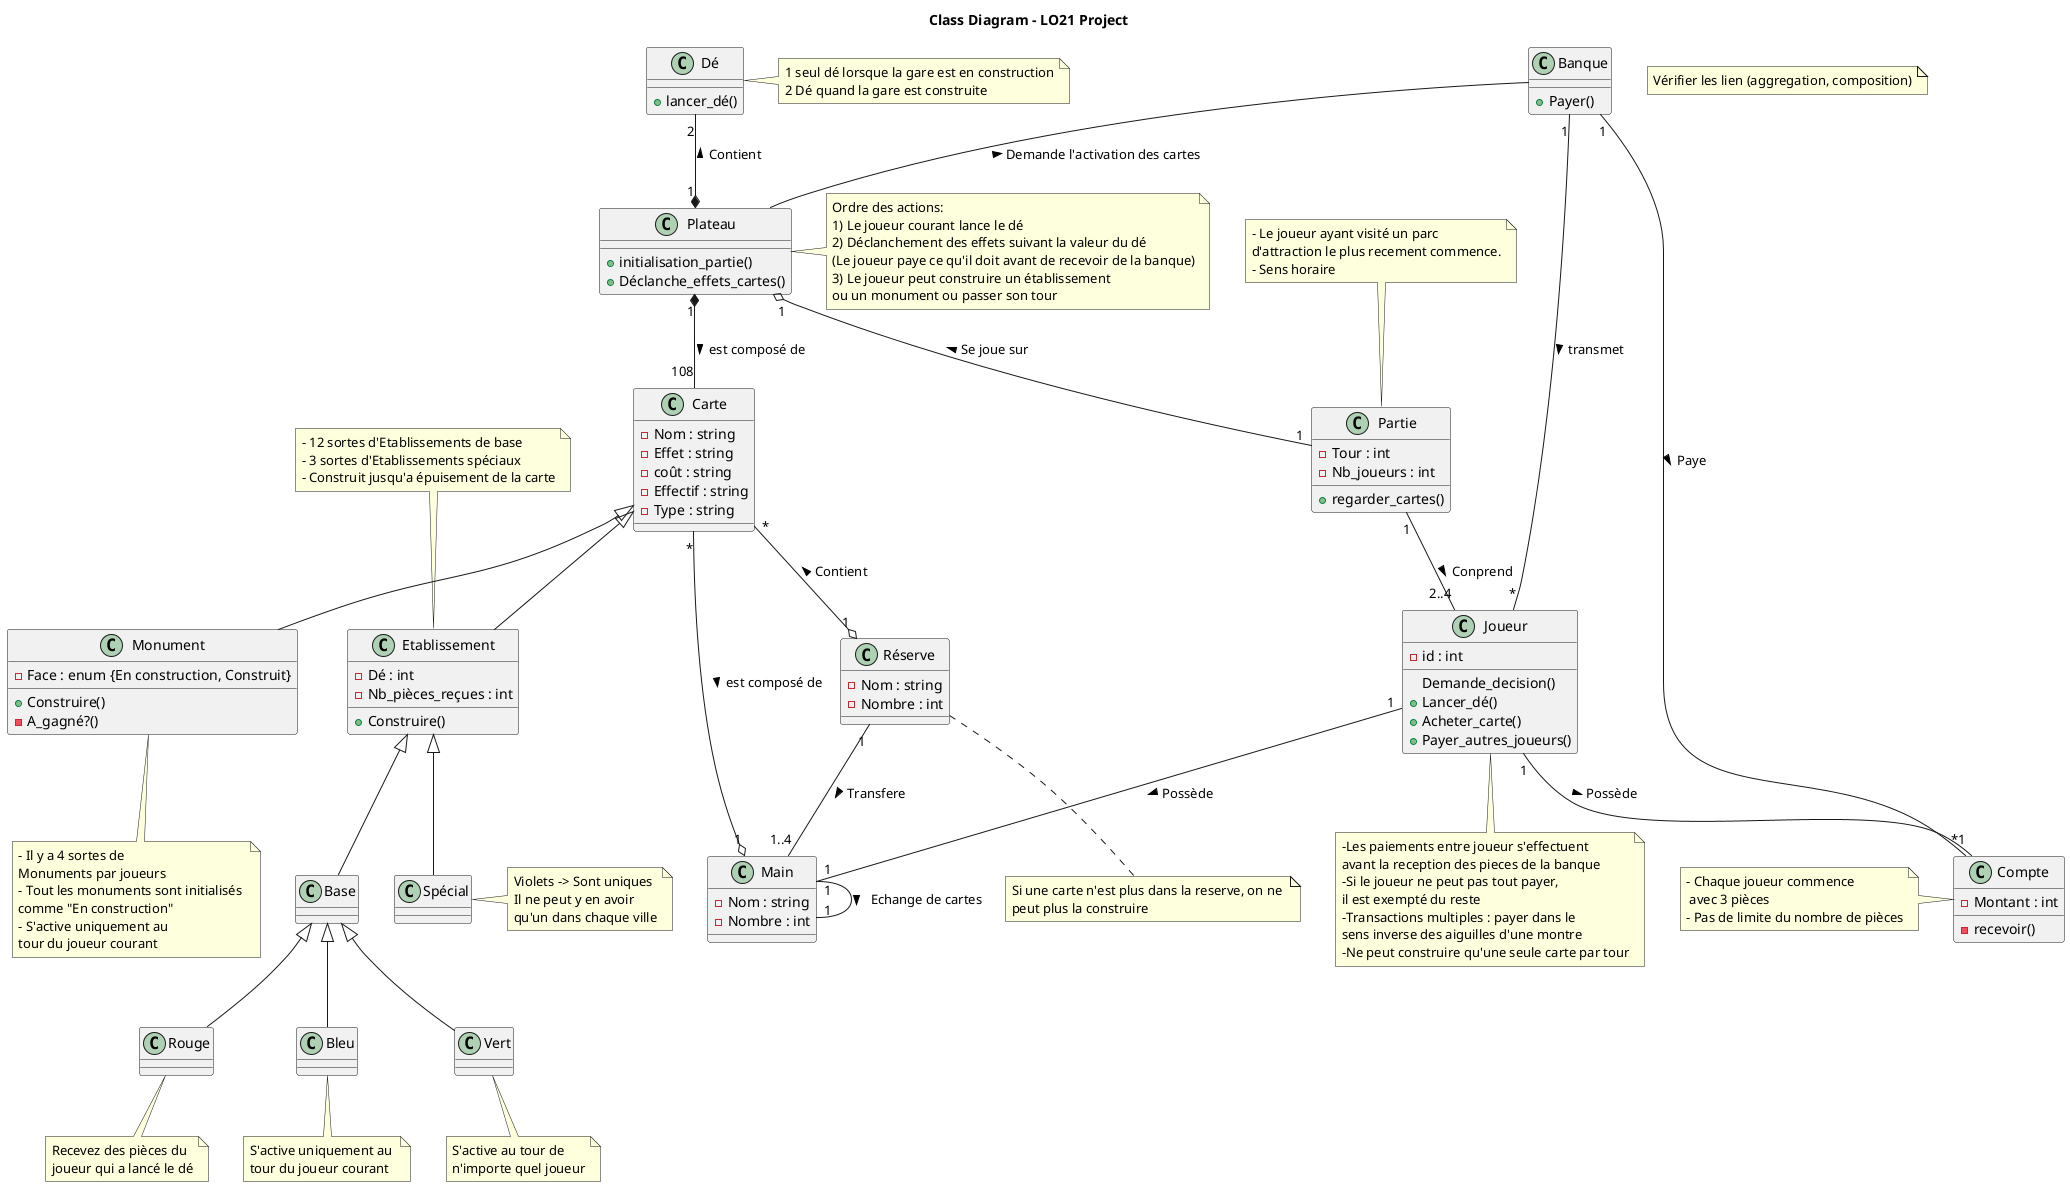 @startuml LO21 Project

title Class Diagram - LO21 Project

class Dé

class Plateau

class  Base

class  Spécial

class  Rouge

class  Bleu

class  Vert

class  Partie{
 -Tour : int
 -Nb_joueurs : int
}

class Carte {
 -Nom : string
 -Effet : string
 -coût : string
 -Effectif : string
 -Type : string
}

class Monument {
 -Face : enum {En construction, Construit}
} 
 

class  Etablissement{
 -Dé : int 
 -Nb_pièces_reçues : int
}

class  Réserve{
 -Nom : string
 -Nombre : int
}

class  Main{
 -Nom : string
 -Nombre : int
}

class  Compte{
 -Montant : int
}

class  Joueur{
 -id : int
}
class Banque

' Méthodes :
Compte : -recevoir()

Joueur : Demande_decision()
' Construite (Monument / établissement) ou ne rien faire
Joueur : +Lancer_dé()
Joueur : +Acheter_carte()
Joueur : +Payer_autres_joueurs()
'Se déclanche si l'effet d'une carte necessite de payer d'autres participants

Monument : +Construire()
Monument : -A_gagné?()
' Vérifie si le joueur qui vien de jouer a gagner

Partie : +regarder_cartes()

Etablissement : +Construire()

Plateau : +initialisation_partie()
' Donne les Etablissements de départ au joueur etc
Plateau : +Déclanche_effets_cartes()
' Déclanche les effets des cartes en fonction du résultat du lancé de dé

Dé : +lancer_dé()
' Permet de lancer 1 ou 2 dé et de renvoyer la somme si 2 dé

Banque : +Payer()

' Associations :
Dé "2" --* "1" Plateau : < Contient
Plateau "1" *-- "108" Carte : est composé de > 
Plateau "1" o-- "1" Partie : < Se joue sur
Carte "*" --o "1" Réserve : < Contient
Réserve "1" -- "1..4" Main : Transfere >
Carte "*" --o "1" Main : est composé de >
Carte <|-- Etablissement
Carte <|-- Monument
Partie "1" -- "2..4" Joueur : Conprend >
Joueur "1" -- "1" Main : Possède >
Joueur "1" -- "1" Compte : Possède >
Main "1" -- "1" Main : Echange de cartes >
Etablissement <|-- Base 
Etablissement <|-- Spécial
Base <|-- Rouge
Base <|-- Bleu
Base <|-- Vert
Banque "1" -- "*" Joueur : transmet >
Banque -- Plateau : < Demande l'activation des cartes
Banque "1" -- "*" Compte : Paye >



' Commentaire :

note "Vérifier les lien (aggregation, composition)" as N1

note bottom of Monument
- Il y a 4 sortes de 
Monuments par joueurs
- Tout les monuments sont initialisés 
comme "En construction"
- S'active uniquement au 
tour du joueur courant
end note
note top of Etablissement 
- 12 sortes d'Etablissements de base
- 3 sortes d'Etablissements spéciaux
- Construit jusqu'a épuisement de la carte
end note

note left of Compte
- Chaque joueur commence
 avec 3 pièces
- Pas de limite du nombre de pièces
end note

note top of Partie
- Le joueur ayant visité un parc 
d'attraction le plus recement commence.
- Sens horaire
end note


note right of Plateau
Ordre des actions:
1) Le joueur courant lance le dé
2) Déclanchement des effets suivant la valeur du dé
(Le joueur paye ce qu'il doit avant de recevoir de la banque)
3) Le joueur peut construire un établissement 
ou un monument ou passer son tour
end note

note right of Dé
1 seul dé lorsque la gare est en construction
2 Dé quand la gare est construite
end note

note bottom of Vert
S'active au tour de
n'importe quel joueur
end note

note bottom of Bleu
S'active uniquement au 
tour du joueur courant
end note

note bottom of Rouge
Recevez des pièces du 
joueur qui a lancé le dé
end note

note bottom of Joueur
-Les paiements entre joueur s'effectuent
avant la reception des pieces de la banque
-Si le joueur ne peut pas tout payer,
il est exempté du reste
-Transactions multiples : payer dans le 
sens inverse des aiguilles d'une montre
-Ne peut construire qu'une seule carte par tour
end note

note right of Spécial
Violets -> Sont uniques
Il ne peut y en avoir 
qu'un dans chaque ville
end note

note bottom of Réserve
Si une carte n'est plus dans la reserve, on ne 
peut plus la construire
end note
' note top of Etablissement::dé 
'     1  de  12
' end note

@enduml
